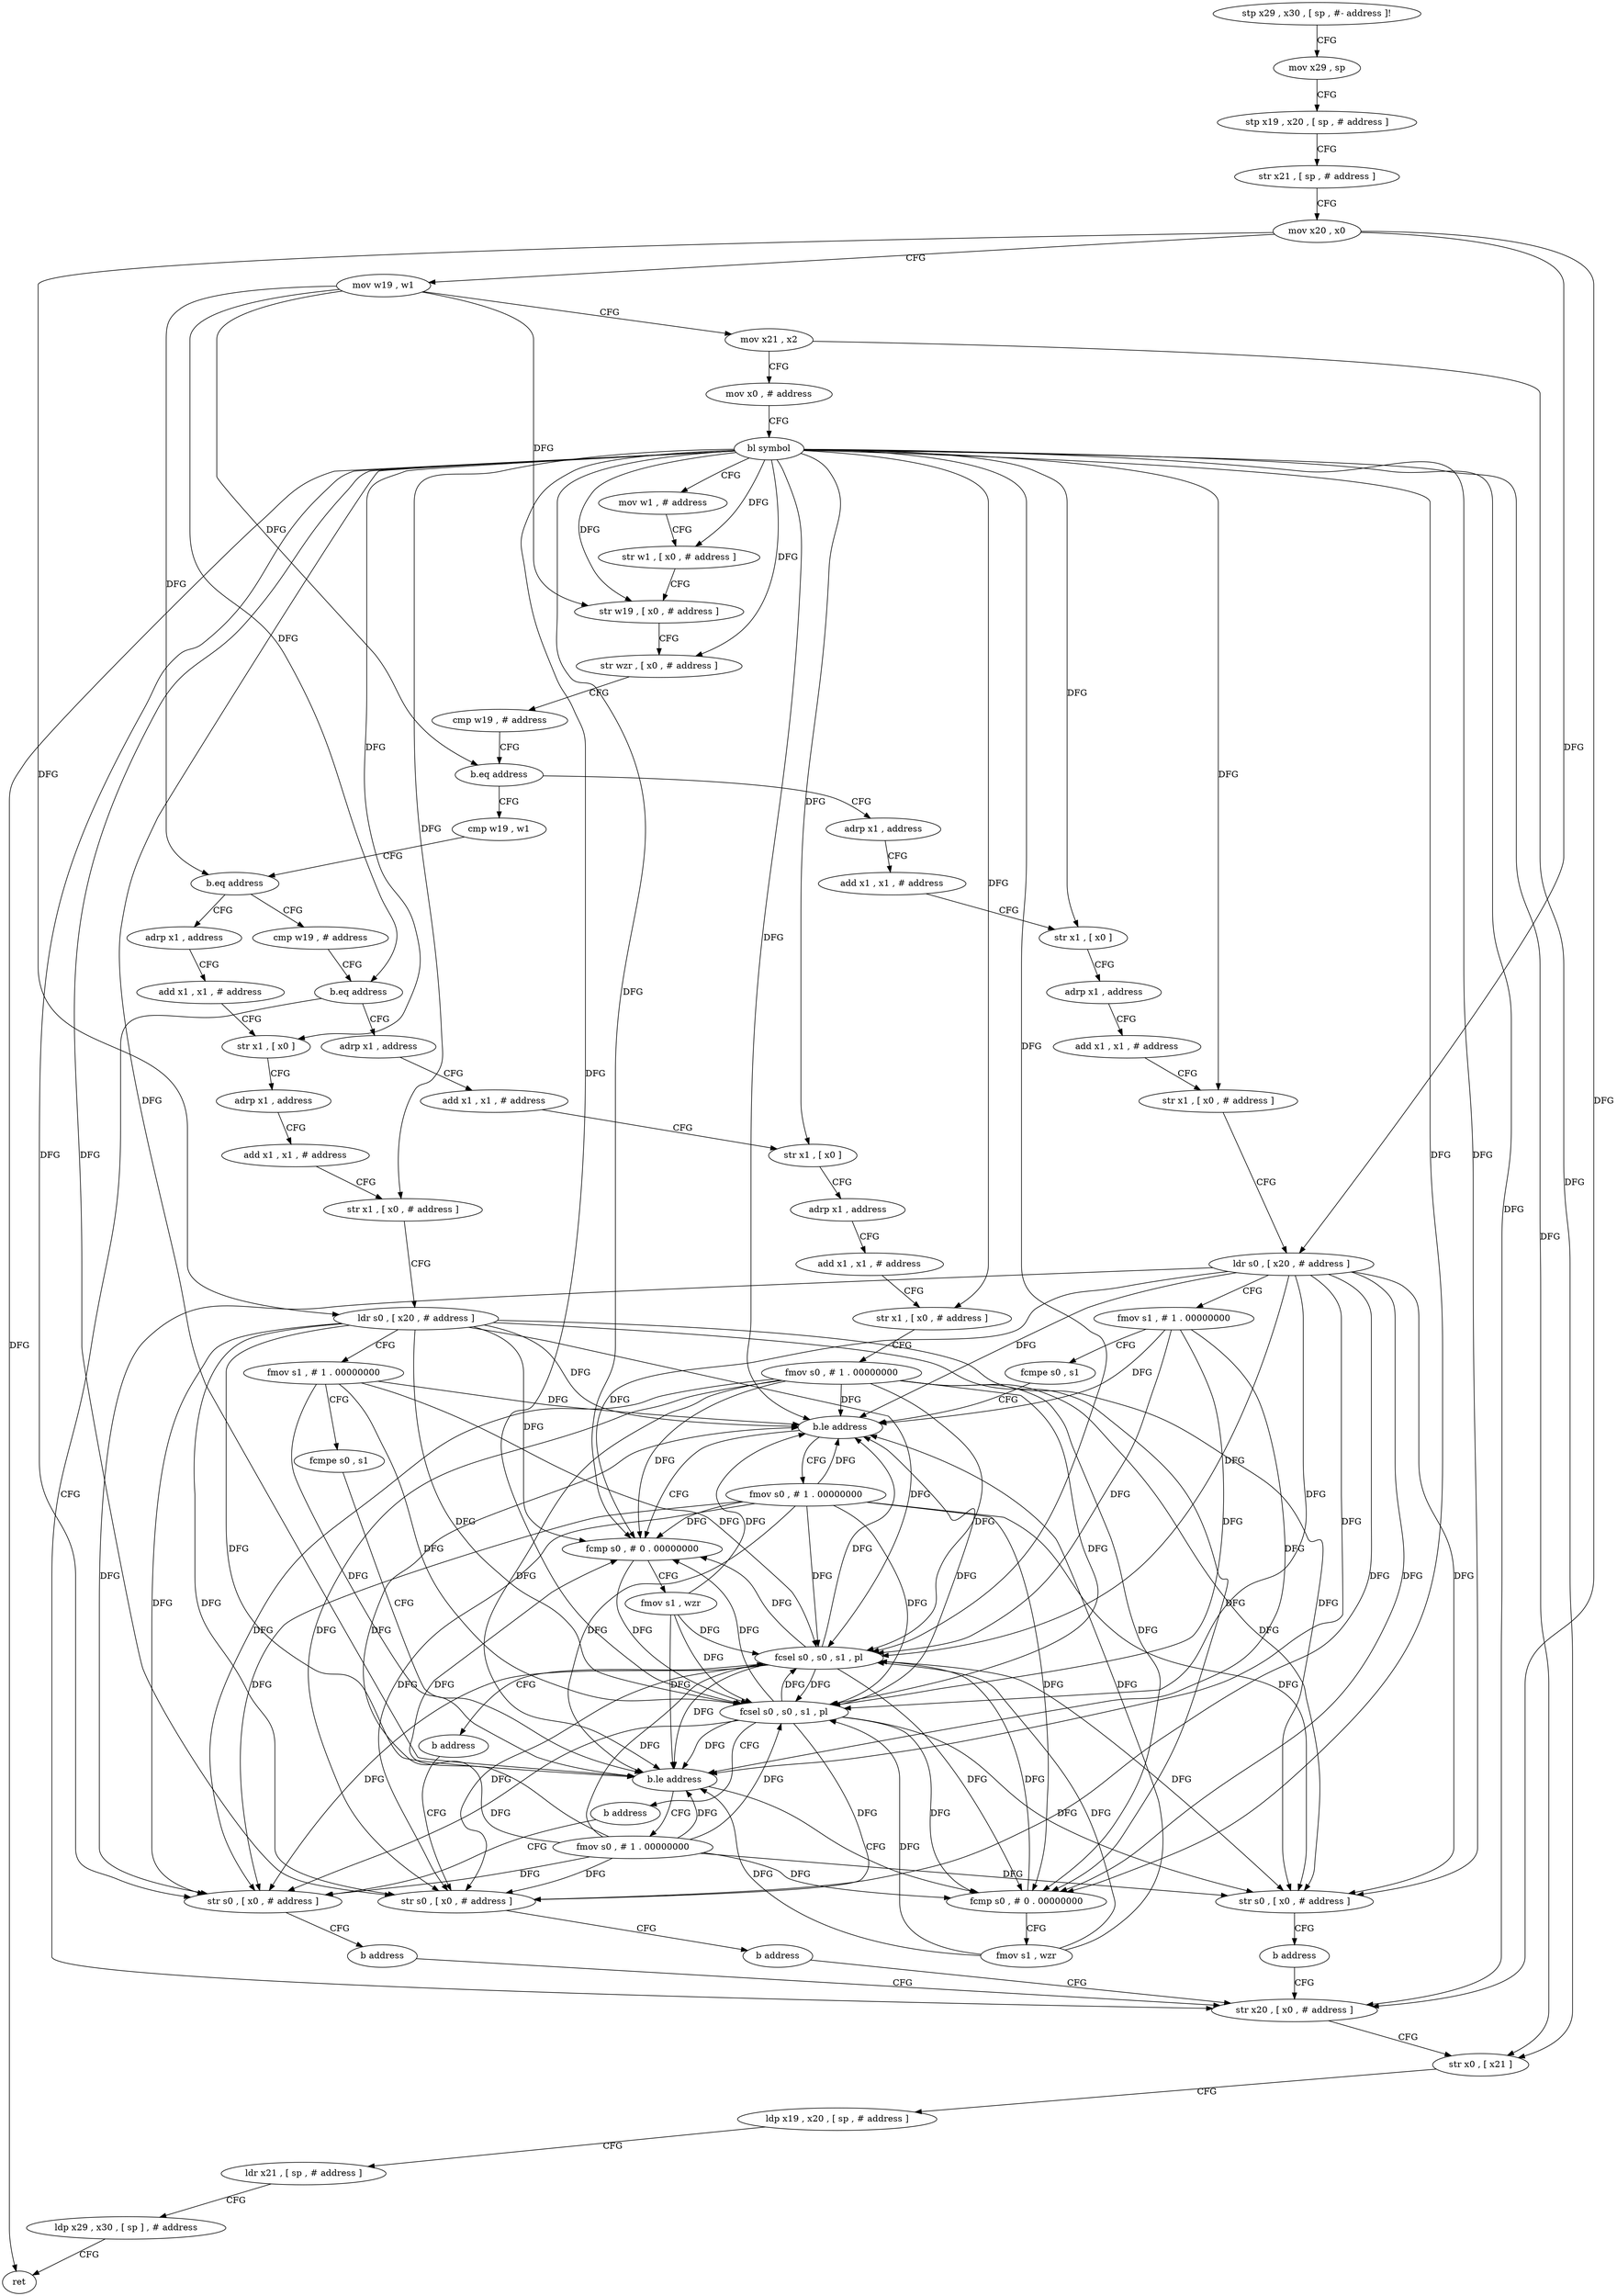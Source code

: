 digraph "func" {
"4222968" [label = "stp x29 , x30 , [ sp , #- address ]!" ]
"4222972" [label = "mov x29 , sp" ]
"4222976" [label = "stp x19 , x20 , [ sp , # address ]" ]
"4222980" [label = "str x21 , [ sp , # address ]" ]
"4222984" [label = "mov x20 , x0" ]
"4222988" [label = "mov w19 , w1" ]
"4222992" [label = "mov x21 , x2" ]
"4222996" [label = "mov x0 , # address" ]
"4223000" [label = "bl symbol" ]
"4223004" [label = "mov w1 , # address" ]
"4223008" [label = "str w1 , [ x0 , # address ]" ]
"4223012" [label = "str w19 , [ x0 , # address ]" ]
"4223016" [label = "str wzr , [ x0 , # address ]" ]
"4223020" [label = "cmp w19 , # address" ]
"4223024" [label = "b.eq address" ]
"4223104" [label = "adrp x1 , address" ]
"4223028" [label = "cmp w19 , w1" ]
"4223108" [label = "add x1 , x1 , # address" ]
"4223112" [label = "str x1 , [ x0 ]" ]
"4223116" [label = "adrp x1 , address" ]
"4223120" [label = "add x1 , x1 , # address" ]
"4223124" [label = "str x1 , [ x0 , # address ]" ]
"4223128" [label = "ldr s0 , [ x20 , # address ]" ]
"4223132" [label = "fmov s1 , # 1 . 00000000" ]
"4223136" [label = "fcmpe s0 , s1" ]
"4223140" [label = "b.le address" ]
"4223156" [label = "fcmp s0 , # 0 . 00000000" ]
"4223144" [label = "fmov s0 , # 1 . 00000000" ]
"4223032" [label = "b.eq address" ]
"4223172" [label = "adrp x1 , address" ]
"4223036" [label = "cmp w19 , # address" ]
"4223160" [label = "fmov s1 , wzr" ]
"4223164" [label = "fcsel s0 , s0 , s1 , pl" ]
"4223168" [label = "b address" ]
"4223148" [label = "str s0 , [ x0 , # address ]" ]
"4223176" [label = "add x1 , x1 , # address" ]
"4223180" [label = "str x1 , [ x0 ]" ]
"4223184" [label = "adrp x1 , address" ]
"4223188" [label = "add x1 , x1 , # address" ]
"4223192" [label = "str x1 , [ x0 , # address ]" ]
"4223196" [label = "ldr s0 , [ x20 , # address ]" ]
"4223200" [label = "fmov s1 , # 1 . 00000000" ]
"4223204" [label = "fcmpe s0 , s1" ]
"4223208" [label = "b.le address" ]
"4223224" [label = "fcmp s0 , # 0 . 00000000" ]
"4223212" [label = "fmov s0 , # 1 . 00000000" ]
"4223040" [label = "b.eq address" ]
"4223068" [label = "adrp x1 , address" ]
"4223044" [label = "str x20 , [ x0 , # address ]" ]
"4223152" [label = "b address" ]
"4223048" [label = "str x0 , [ x21 ]" ]
"4223052" [label = "ldp x19 , x20 , [ sp , # address ]" ]
"4223056" [label = "ldr x21 , [ sp , # address ]" ]
"4223060" [label = "ldp x29 , x30 , [ sp ] , # address" ]
"4223064" [label = "ret" ]
"4223228" [label = "fmov s1 , wzr" ]
"4223232" [label = "fcsel s0 , s0 , s1 , pl" ]
"4223236" [label = "b address" ]
"4223216" [label = "str s0 , [ x0 , # address ]" ]
"4223072" [label = "add x1 , x1 , # address" ]
"4223076" [label = "str x1 , [ x0 ]" ]
"4223080" [label = "adrp x1 , address" ]
"4223084" [label = "add x1 , x1 , # address" ]
"4223088" [label = "str x1 , [ x0 , # address ]" ]
"4223092" [label = "fmov s0 , # 1 . 00000000" ]
"4223096" [label = "str s0 , [ x0 , # address ]" ]
"4223100" [label = "b address" ]
"4223220" [label = "b address" ]
"4222968" -> "4222972" [ label = "CFG" ]
"4222972" -> "4222976" [ label = "CFG" ]
"4222976" -> "4222980" [ label = "CFG" ]
"4222980" -> "4222984" [ label = "CFG" ]
"4222984" -> "4222988" [ label = "CFG" ]
"4222984" -> "4223128" [ label = "DFG" ]
"4222984" -> "4223196" [ label = "DFG" ]
"4222984" -> "4223044" [ label = "DFG" ]
"4222988" -> "4222992" [ label = "CFG" ]
"4222988" -> "4223012" [ label = "DFG" ]
"4222988" -> "4223024" [ label = "DFG" ]
"4222988" -> "4223032" [ label = "DFG" ]
"4222988" -> "4223040" [ label = "DFG" ]
"4222992" -> "4222996" [ label = "CFG" ]
"4222992" -> "4223048" [ label = "DFG" ]
"4222996" -> "4223000" [ label = "CFG" ]
"4223000" -> "4223004" [ label = "CFG" ]
"4223000" -> "4223008" [ label = "DFG" ]
"4223000" -> "4223012" [ label = "DFG" ]
"4223000" -> "4223016" [ label = "DFG" ]
"4223000" -> "4223112" [ label = "DFG" ]
"4223000" -> "4223124" [ label = "DFG" ]
"4223000" -> "4223180" [ label = "DFG" ]
"4223000" -> "4223192" [ label = "DFG" ]
"4223000" -> "4223148" [ label = "DFG" ]
"4223000" -> "4223076" [ label = "DFG" ]
"4223000" -> "4223088" [ label = "DFG" ]
"4223000" -> "4223096" [ label = "DFG" ]
"4223000" -> "4223044" [ label = "DFG" ]
"4223000" -> "4223048" [ label = "DFG" ]
"4223000" -> "4223064" [ label = "DFG" ]
"4223000" -> "4223216" [ label = "DFG" ]
"4223000" -> "4223140" [ label = "DFG" ]
"4223000" -> "4223156" [ label = "DFG" ]
"4223000" -> "4223208" [ label = "DFG" ]
"4223000" -> "4223164" [ label = "DFG" ]
"4223000" -> "4223224" [ label = "DFG" ]
"4223000" -> "4223232" [ label = "DFG" ]
"4223004" -> "4223008" [ label = "CFG" ]
"4223008" -> "4223012" [ label = "CFG" ]
"4223012" -> "4223016" [ label = "CFG" ]
"4223016" -> "4223020" [ label = "CFG" ]
"4223020" -> "4223024" [ label = "CFG" ]
"4223024" -> "4223104" [ label = "CFG" ]
"4223024" -> "4223028" [ label = "CFG" ]
"4223104" -> "4223108" [ label = "CFG" ]
"4223028" -> "4223032" [ label = "CFG" ]
"4223108" -> "4223112" [ label = "CFG" ]
"4223112" -> "4223116" [ label = "CFG" ]
"4223116" -> "4223120" [ label = "CFG" ]
"4223120" -> "4223124" [ label = "CFG" ]
"4223124" -> "4223128" [ label = "CFG" ]
"4223128" -> "4223132" [ label = "CFG" ]
"4223128" -> "4223140" [ label = "DFG" ]
"4223128" -> "4223156" [ label = "DFG" ]
"4223128" -> "4223208" [ label = "DFG" ]
"4223128" -> "4223164" [ label = "DFG" ]
"4223128" -> "4223148" [ label = "DFG" ]
"4223128" -> "4223224" [ label = "DFG" ]
"4223128" -> "4223096" [ label = "DFG" ]
"4223128" -> "4223232" [ label = "DFG" ]
"4223128" -> "4223216" [ label = "DFG" ]
"4223132" -> "4223136" [ label = "CFG" ]
"4223132" -> "4223140" [ label = "DFG" ]
"4223132" -> "4223208" [ label = "DFG" ]
"4223132" -> "4223164" [ label = "DFG" ]
"4223132" -> "4223232" [ label = "DFG" ]
"4223136" -> "4223140" [ label = "CFG" ]
"4223140" -> "4223156" [ label = "CFG" ]
"4223140" -> "4223144" [ label = "CFG" ]
"4223156" -> "4223160" [ label = "CFG" ]
"4223156" -> "4223164" [ label = "DFG" ]
"4223144" -> "4223148" [ label = "DFG" ]
"4223144" -> "4223156" [ label = "DFG" ]
"4223144" -> "4223140" [ label = "DFG" ]
"4223144" -> "4223208" [ label = "DFG" ]
"4223144" -> "4223164" [ label = "DFG" ]
"4223144" -> "4223224" [ label = "DFG" ]
"4223144" -> "4223096" [ label = "DFG" ]
"4223144" -> "4223232" [ label = "DFG" ]
"4223144" -> "4223216" [ label = "DFG" ]
"4223032" -> "4223172" [ label = "CFG" ]
"4223032" -> "4223036" [ label = "CFG" ]
"4223172" -> "4223176" [ label = "CFG" ]
"4223036" -> "4223040" [ label = "CFG" ]
"4223160" -> "4223164" [ label = "DFG" ]
"4223160" -> "4223140" [ label = "DFG" ]
"4223160" -> "4223208" [ label = "DFG" ]
"4223160" -> "4223232" [ label = "DFG" ]
"4223164" -> "4223168" [ label = "CFG" ]
"4223164" -> "4223156" [ label = "DFG" ]
"4223164" -> "4223140" [ label = "DFG" ]
"4223164" -> "4223208" [ label = "DFG" ]
"4223164" -> "4223148" [ label = "DFG" ]
"4223164" -> "4223224" [ label = "DFG" ]
"4223164" -> "4223096" [ label = "DFG" ]
"4223164" -> "4223232" [ label = "DFG" ]
"4223164" -> "4223216" [ label = "DFG" ]
"4223168" -> "4223148" [ label = "CFG" ]
"4223148" -> "4223152" [ label = "CFG" ]
"4223176" -> "4223180" [ label = "CFG" ]
"4223180" -> "4223184" [ label = "CFG" ]
"4223184" -> "4223188" [ label = "CFG" ]
"4223188" -> "4223192" [ label = "CFG" ]
"4223192" -> "4223196" [ label = "CFG" ]
"4223196" -> "4223200" [ label = "CFG" ]
"4223196" -> "4223156" [ label = "DFG" ]
"4223196" -> "4223140" [ label = "DFG" ]
"4223196" -> "4223208" [ label = "DFG" ]
"4223196" -> "4223164" [ label = "DFG" ]
"4223196" -> "4223148" [ label = "DFG" ]
"4223196" -> "4223224" [ label = "DFG" ]
"4223196" -> "4223096" [ label = "DFG" ]
"4223196" -> "4223232" [ label = "DFG" ]
"4223196" -> "4223216" [ label = "DFG" ]
"4223200" -> "4223204" [ label = "CFG" ]
"4223200" -> "4223140" [ label = "DFG" ]
"4223200" -> "4223208" [ label = "DFG" ]
"4223200" -> "4223164" [ label = "DFG" ]
"4223200" -> "4223232" [ label = "DFG" ]
"4223204" -> "4223208" [ label = "CFG" ]
"4223208" -> "4223224" [ label = "CFG" ]
"4223208" -> "4223212" [ label = "CFG" ]
"4223224" -> "4223228" [ label = "CFG" ]
"4223224" -> "4223232" [ label = "DFG" ]
"4223212" -> "4223216" [ label = "DFG" ]
"4223212" -> "4223156" [ label = "DFG" ]
"4223212" -> "4223164" [ label = "DFG" ]
"4223212" -> "4223148" [ label = "DFG" ]
"4223212" -> "4223224" [ label = "DFG" ]
"4223212" -> "4223140" [ label = "DFG" ]
"4223212" -> "4223208" [ label = "DFG" ]
"4223212" -> "4223096" [ label = "DFG" ]
"4223212" -> "4223232" [ label = "DFG" ]
"4223040" -> "4223068" [ label = "CFG" ]
"4223040" -> "4223044" [ label = "CFG" ]
"4223068" -> "4223072" [ label = "CFG" ]
"4223044" -> "4223048" [ label = "CFG" ]
"4223152" -> "4223044" [ label = "CFG" ]
"4223048" -> "4223052" [ label = "CFG" ]
"4223052" -> "4223056" [ label = "CFG" ]
"4223056" -> "4223060" [ label = "CFG" ]
"4223060" -> "4223064" [ label = "CFG" ]
"4223228" -> "4223232" [ label = "DFG" ]
"4223228" -> "4223140" [ label = "DFG" ]
"4223228" -> "4223208" [ label = "DFG" ]
"4223228" -> "4223164" [ label = "DFG" ]
"4223232" -> "4223236" [ label = "CFG" ]
"4223232" -> "4223156" [ label = "DFG" ]
"4223232" -> "4223164" [ label = "DFG" ]
"4223232" -> "4223148" [ label = "DFG" ]
"4223232" -> "4223224" [ label = "DFG" ]
"4223232" -> "4223096" [ label = "DFG" ]
"4223232" -> "4223140" [ label = "DFG" ]
"4223232" -> "4223208" [ label = "DFG" ]
"4223232" -> "4223216" [ label = "DFG" ]
"4223236" -> "4223216" [ label = "CFG" ]
"4223216" -> "4223220" [ label = "CFG" ]
"4223072" -> "4223076" [ label = "CFG" ]
"4223076" -> "4223080" [ label = "CFG" ]
"4223080" -> "4223084" [ label = "CFG" ]
"4223084" -> "4223088" [ label = "CFG" ]
"4223088" -> "4223092" [ label = "CFG" ]
"4223092" -> "4223096" [ label = "DFG" ]
"4223092" -> "4223156" [ label = "DFG" ]
"4223092" -> "4223164" [ label = "DFG" ]
"4223092" -> "4223148" [ label = "DFG" ]
"4223092" -> "4223224" [ label = "DFG" ]
"4223092" -> "4223140" [ label = "DFG" ]
"4223092" -> "4223208" [ label = "DFG" ]
"4223092" -> "4223232" [ label = "DFG" ]
"4223092" -> "4223216" [ label = "DFG" ]
"4223096" -> "4223100" [ label = "CFG" ]
"4223100" -> "4223044" [ label = "CFG" ]
"4223220" -> "4223044" [ label = "CFG" ]
}
